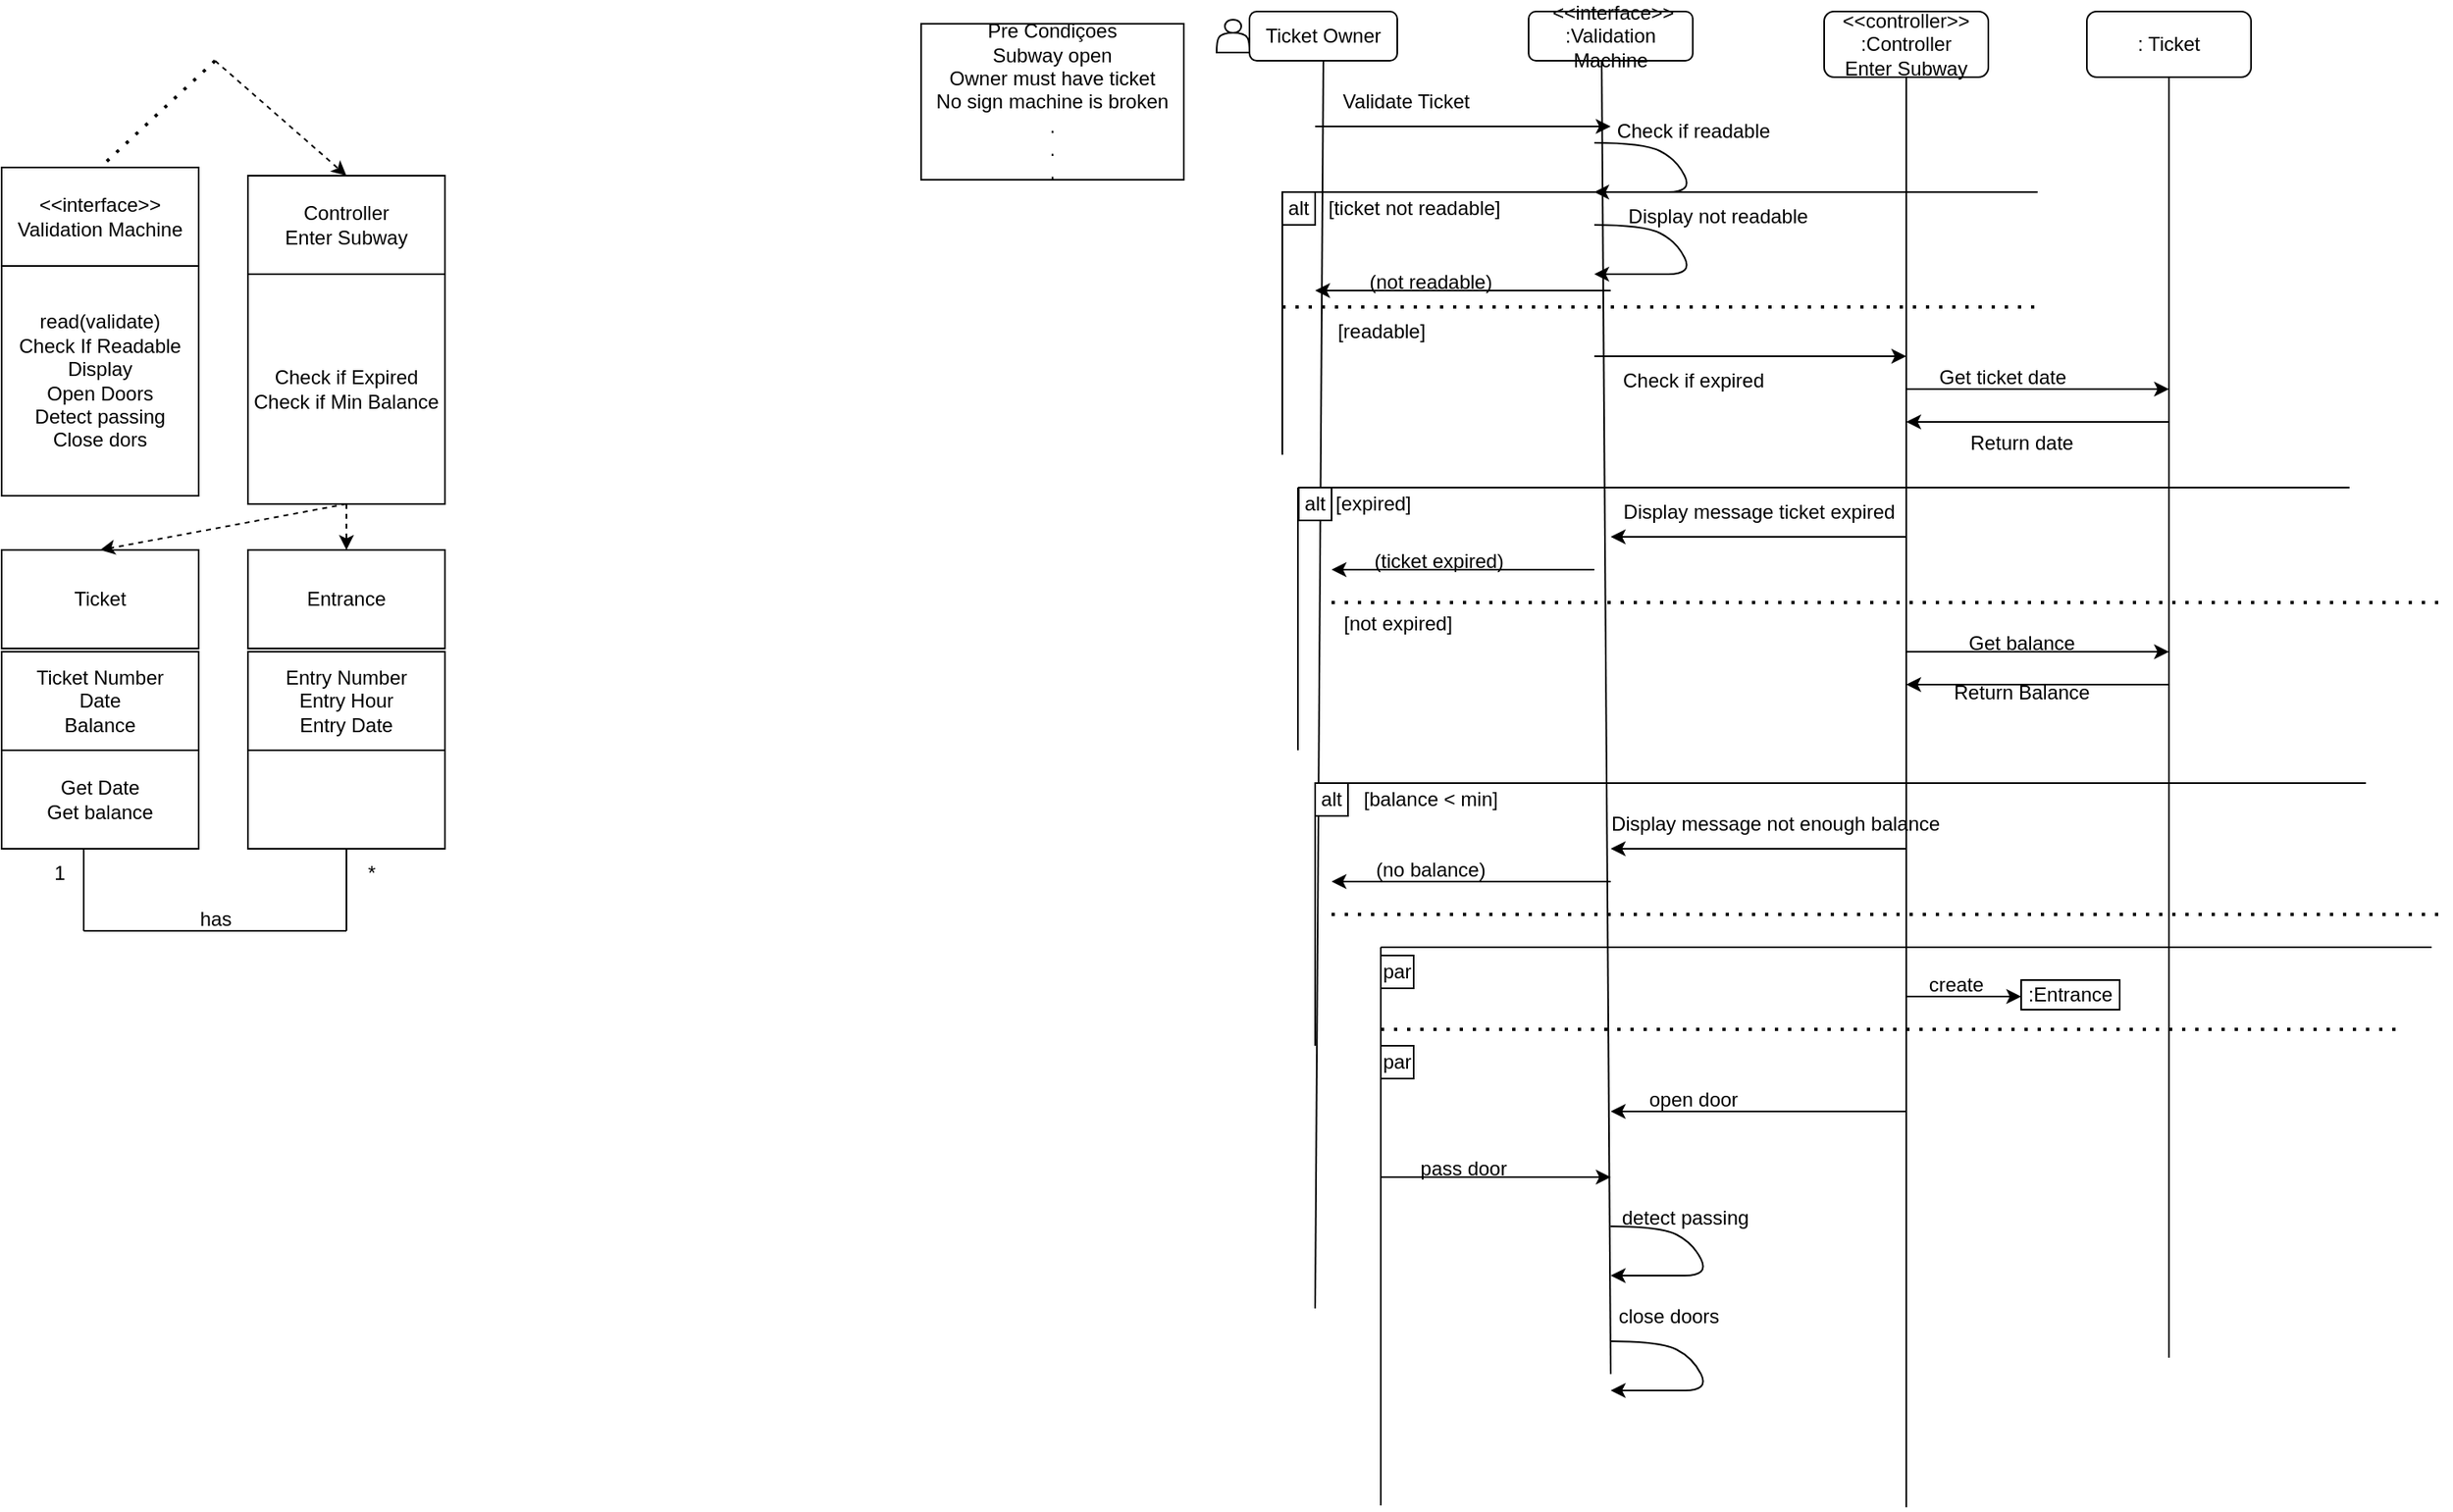 <mxfile version="24.0.2" type="github">
  <diagram name="Página-1" id="4emK51Z0ZKHE-jvGS1fE">
    <mxGraphModel dx="2658" dy="824" grid="1" gridSize="10" guides="1" tooltips="1" connect="1" arrows="1" fold="1" page="1" pageScale="1" pageWidth="827" pageHeight="1169" math="0" shadow="0">
      <root>
        <mxCell id="0" />
        <mxCell id="1" parent="0" />
        <mxCell id="_UUUGhVSVMvwSzUCFkuM-1" value="Ticket Owner" style="rounded=1;whiteSpace=wrap;html=1;" parent="1" vertex="1">
          <mxGeometry x="20" y="10" width="90" height="30" as="geometry" />
        </mxCell>
        <mxCell id="_UUUGhVSVMvwSzUCFkuM-2" value="" style="endArrow=none;html=1;rounded=0;entryX=0.5;entryY=1;entryDx=0;entryDy=0;" parent="1" target="_UUUGhVSVMvwSzUCFkuM-1" edge="1">
          <mxGeometry width="50" height="50" relative="1" as="geometry">
            <mxPoint x="60" y="800" as="sourcePoint" />
            <mxPoint x="440" y="280" as="targetPoint" />
          </mxGeometry>
        </mxCell>
        <mxCell id="_UUUGhVSVMvwSzUCFkuM-4" value="" style="endArrow=classic;html=1;rounded=0;entryX=0.083;entryY=0.25;entryDx=0;entryDy=0;entryPerimeter=0;" parent="1" target="_UUUGhVSVMvwSzUCFkuM-10" edge="1">
          <mxGeometry width="50" height="50" relative="1" as="geometry">
            <mxPoint x="60" y="80" as="sourcePoint" />
            <mxPoint x="160" y="80" as="targetPoint" />
          </mxGeometry>
        </mxCell>
        <mxCell id="_UUUGhVSVMvwSzUCFkuM-5" value="Validate Ticket" style="text;html=1;align=center;verticalAlign=middle;resizable=0;points=[];autosize=1;strokeColor=none;fillColor=none;" parent="1" vertex="1">
          <mxGeometry x="65" y="50" width="100" height="30" as="geometry" />
        </mxCell>
        <mxCell id="_UUUGhVSVMvwSzUCFkuM-6" value="&amp;nbsp;&amp;lt;&amp;lt;interface&amp;gt;&amp;gt;&lt;div&gt;:Validation Machine&lt;/div&gt;" style="rounded=1;whiteSpace=wrap;html=1;" parent="1" vertex="1">
          <mxGeometry x="190" y="10" width="100" height="30" as="geometry" />
        </mxCell>
        <mxCell id="_UUUGhVSVMvwSzUCFkuM-7" value="" style="endArrow=none;html=1;rounded=0;entryX=0.5;entryY=1;entryDx=0;entryDy=0;" parent="1" edge="1">
          <mxGeometry width="50" height="50" relative="1" as="geometry">
            <mxPoint x="240" y="840" as="sourcePoint" />
            <mxPoint x="234.5" y="40" as="targetPoint" />
          </mxGeometry>
        </mxCell>
        <mxCell id="_UUUGhVSVMvwSzUCFkuM-8" value="" style="curved=1;endArrow=classic;html=1;rounded=0;" parent="1" edge="1">
          <mxGeometry width="50" height="50" relative="1" as="geometry">
            <mxPoint x="230" y="90" as="sourcePoint" />
            <mxPoint x="230" y="120" as="targetPoint" />
            <Array as="points">
              <mxPoint x="260" y="90" />
              <mxPoint x="280" y="100" />
              <mxPoint x="290" y="120" />
              <mxPoint x="260" y="120" />
            </Array>
          </mxGeometry>
        </mxCell>
        <mxCell id="_UUUGhVSVMvwSzUCFkuM-10" value="Check if readable&lt;div&gt;&lt;br&gt;&lt;/div&gt;" style="text;html=1;align=center;verticalAlign=middle;resizable=0;points=[];autosize=1;strokeColor=none;fillColor=none;" parent="1" vertex="1">
          <mxGeometry x="230" y="70" width="120" height="40" as="geometry" />
        </mxCell>
        <mxCell id="_UUUGhVSVMvwSzUCFkuM-11" value="" style="shape=actor;whiteSpace=wrap;html=1;" parent="1" vertex="1">
          <mxGeometry y="15" width="20" height="20" as="geometry" />
        </mxCell>
        <mxCell id="_UUUGhVSVMvwSzUCFkuM-12" value="" style="endArrow=none;html=1;rounded=0;" parent="1" edge="1">
          <mxGeometry width="50" height="50" relative="1" as="geometry">
            <mxPoint x="40" y="280" as="sourcePoint" />
            <mxPoint x="40" y="120" as="targetPoint" />
          </mxGeometry>
        </mxCell>
        <mxCell id="_UUUGhVSVMvwSzUCFkuM-13" value="" style="endArrow=none;html=1;rounded=0;" parent="1" edge="1">
          <mxGeometry width="50" height="50" relative="1" as="geometry">
            <mxPoint x="40" y="120" as="sourcePoint" />
            <mxPoint x="500" y="120" as="targetPoint" />
          </mxGeometry>
        </mxCell>
        <mxCell id="_UUUGhVSVMvwSzUCFkuM-14" value="alt" style="rounded=0;whiteSpace=wrap;html=1;" parent="1" vertex="1">
          <mxGeometry x="40" y="120" width="20" height="20" as="geometry" />
        </mxCell>
        <mxCell id="_UUUGhVSVMvwSzUCFkuM-16" value="[ticket not readable]" style="text;html=1;align=center;verticalAlign=middle;resizable=0;points=[];autosize=1;strokeColor=none;fillColor=none;" parent="1" vertex="1">
          <mxGeometry x="55" y="115" width="130" height="30" as="geometry" />
        </mxCell>
        <mxCell id="_UUUGhVSVMvwSzUCFkuM-18" value="" style="curved=1;endArrow=classic;html=1;rounded=0;" parent="1" edge="1">
          <mxGeometry width="50" height="50" relative="1" as="geometry">
            <mxPoint x="230" y="140" as="sourcePoint" />
            <mxPoint x="230" y="170" as="targetPoint" />
            <Array as="points">
              <mxPoint x="260" y="140" />
              <mxPoint x="280" y="150" />
              <mxPoint x="290" y="170" />
              <mxPoint x="260" y="170" />
            </Array>
          </mxGeometry>
        </mxCell>
        <mxCell id="_UUUGhVSVMvwSzUCFkuM-19" value="Display not readable" style="text;html=1;align=center;verticalAlign=middle;resizable=0;points=[];autosize=1;strokeColor=none;fillColor=none;" parent="1" vertex="1">
          <mxGeometry x="240" y="120" width="130" height="30" as="geometry" />
        </mxCell>
        <mxCell id="_UUUGhVSVMvwSzUCFkuM-20" value="" style="endArrow=none;dashed=1;html=1;dashPattern=1 3;strokeWidth=2;rounded=0;" parent="1" edge="1">
          <mxGeometry width="50" height="50" relative="1" as="geometry">
            <mxPoint x="40" y="190" as="sourcePoint" />
            <mxPoint x="500" y="190" as="targetPoint" />
          </mxGeometry>
        </mxCell>
        <mxCell id="_UUUGhVSVMvwSzUCFkuM-22" value="" style="endArrow=classic;html=1;rounded=0;" parent="1" edge="1">
          <mxGeometry width="50" height="50" relative="1" as="geometry">
            <mxPoint x="240" y="180" as="sourcePoint" />
            <mxPoint x="60" y="180" as="targetPoint" />
          </mxGeometry>
        </mxCell>
        <mxCell id="_UUUGhVSVMvwSzUCFkuM-23" value="(not readable)" style="text;html=1;align=center;verticalAlign=middle;resizable=0;points=[];autosize=1;strokeColor=none;fillColor=none;" parent="1" vertex="1">
          <mxGeometry x="80" y="160" width="100" height="30" as="geometry" />
        </mxCell>
        <mxCell id="_UUUGhVSVMvwSzUCFkuM-24" value="&amp;lt;&amp;lt;controller&amp;gt;&amp;gt;&lt;div&gt;:Controller&lt;/div&gt;&lt;div&gt;Enter Subway&lt;/div&gt;" style="rounded=1;whiteSpace=wrap;html=1;" parent="1" vertex="1">
          <mxGeometry x="370" y="10" width="100" height="40" as="geometry" />
        </mxCell>
        <mxCell id="_UUUGhVSVMvwSzUCFkuM-25" value="" style="endArrow=none;html=1;rounded=0;entryX=0.5;entryY=1;entryDx=0;entryDy=0;" parent="1" target="_UUUGhVSVMvwSzUCFkuM-24" edge="1">
          <mxGeometry width="50" height="50" relative="1" as="geometry">
            <mxPoint x="420" y="921.143" as="sourcePoint" />
            <mxPoint x="75" y="50" as="targetPoint" />
          </mxGeometry>
        </mxCell>
        <mxCell id="_UUUGhVSVMvwSzUCFkuM-26" value="" style="endArrow=classic;html=1;rounded=0;" parent="1" edge="1">
          <mxGeometry width="50" height="50" relative="1" as="geometry">
            <mxPoint x="230" y="220" as="sourcePoint" />
            <mxPoint x="420" y="220" as="targetPoint" />
          </mxGeometry>
        </mxCell>
        <mxCell id="_UUUGhVSVMvwSzUCFkuM-27" value="Check if expired" style="text;html=1;align=center;verticalAlign=middle;resizable=0;points=[];autosize=1;strokeColor=none;fillColor=none;" parent="1" vertex="1">
          <mxGeometry x="235" y="220" width="110" height="30" as="geometry" />
        </mxCell>
        <mxCell id="_UUUGhVSVMvwSzUCFkuM-28" value=": Ticket" style="rounded=1;whiteSpace=wrap;html=1;" parent="1" vertex="1">
          <mxGeometry x="530" y="10" width="100" height="40" as="geometry" />
        </mxCell>
        <mxCell id="_UUUGhVSVMvwSzUCFkuM-29" value="" style="endArrow=classic;html=1;rounded=0;" parent="1" edge="1">
          <mxGeometry width="50" height="50" relative="1" as="geometry">
            <mxPoint x="420" y="240" as="sourcePoint" />
            <mxPoint x="580" y="240" as="targetPoint" />
          </mxGeometry>
        </mxCell>
        <mxCell id="_UUUGhVSVMvwSzUCFkuM-30" value="" style="endArrow=none;html=1;rounded=0;entryX=0.5;entryY=1;entryDx=0;entryDy=0;" parent="1" target="_UUUGhVSVMvwSzUCFkuM-28" edge="1">
          <mxGeometry width="50" height="50" relative="1" as="geometry">
            <mxPoint x="580" y="830" as="sourcePoint" />
            <mxPoint x="440" y="190" as="targetPoint" />
          </mxGeometry>
        </mxCell>
        <mxCell id="_UUUGhVSVMvwSzUCFkuM-31" value="Get ticket date&amp;nbsp;" style="text;html=1;align=center;verticalAlign=middle;resizable=0;points=[];autosize=1;strokeColor=none;fillColor=none;" parent="1" vertex="1">
          <mxGeometry x="430" y="218" width="100" height="30" as="geometry" />
        </mxCell>
        <mxCell id="_UUUGhVSVMvwSzUCFkuM-32" value="" style="endArrow=classic;html=1;rounded=0;" parent="1" edge="1">
          <mxGeometry width="50" height="50" relative="1" as="geometry">
            <mxPoint x="580" y="260" as="sourcePoint" />
            <mxPoint x="420" y="260" as="targetPoint" />
          </mxGeometry>
        </mxCell>
        <mxCell id="_UUUGhVSVMvwSzUCFkuM-33" value="Return date" style="text;html=1;align=center;verticalAlign=middle;resizable=0;points=[];autosize=1;strokeColor=none;fillColor=none;" parent="1" vertex="1">
          <mxGeometry x="445" y="258" width="90" height="30" as="geometry" />
        </mxCell>
        <mxCell id="_UUUGhVSVMvwSzUCFkuM-34" value="" style="endArrow=none;html=1;rounded=0;" parent="1" edge="1">
          <mxGeometry width="50" height="50" relative="1" as="geometry">
            <mxPoint x="49.5" y="460" as="sourcePoint" />
            <mxPoint x="49.5" y="300" as="targetPoint" />
          </mxGeometry>
        </mxCell>
        <mxCell id="_UUUGhVSVMvwSzUCFkuM-35" value="" style="endArrow=none;html=1;rounded=0;" parent="1" edge="1">
          <mxGeometry width="50" height="50" relative="1" as="geometry">
            <mxPoint x="50" y="300" as="sourcePoint" />
            <mxPoint x="690" y="300" as="targetPoint" />
          </mxGeometry>
        </mxCell>
        <mxCell id="_UUUGhVSVMvwSzUCFkuM-36" value="alt" style="rounded=0;whiteSpace=wrap;html=1;" parent="1" vertex="1">
          <mxGeometry x="50" y="300" width="20" height="20" as="geometry" />
        </mxCell>
        <mxCell id="_UUUGhVSVMvwSzUCFkuM-37" value="[expired]" style="text;html=1;align=center;verticalAlign=middle;resizable=0;points=[];autosize=1;strokeColor=none;fillColor=none;" parent="1" vertex="1">
          <mxGeometry x="60" y="295" width="70" height="30" as="geometry" />
        </mxCell>
        <mxCell id="_UUUGhVSVMvwSzUCFkuM-39" value="" style="endArrow=classic;html=1;rounded=0;" parent="1" edge="1">
          <mxGeometry width="50" height="50" relative="1" as="geometry">
            <mxPoint x="420" y="330" as="sourcePoint" />
            <mxPoint x="240" y="330" as="targetPoint" />
          </mxGeometry>
        </mxCell>
        <mxCell id="_UUUGhVSVMvwSzUCFkuM-40" value="Display message ticket expired" style="text;html=1;align=center;verticalAlign=middle;resizable=0;points=[];autosize=1;strokeColor=none;fillColor=none;" parent="1" vertex="1">
          <mxGeometry x="235" y="300" width="190" height="30" as="geometry" />
        </mxCell>
        <mxCell id="_UUUGhVSVMvwSzUCFkuM-42" value="" style="endArrow=classic;html=1;rounded=0;" parent="1" edge="1">
          <mxGeometry width="50" height="50" relative="1" as="geometry">
            <mxPoint x="230" y="350" as="sourcePoint" />
            <mxPoint x="70" y="350" as="targetPoint" />
          </mxGeometry>
        </mxCell>
        <mxCell id="_UUUGhVSVMvwSzUCFkuM-43" value="[readable]" style="text;html=1;align=center;verticalAlign=middle;resizable=0;points=[];autosize=1;strokeColor=none;fillColor=none;" parent="1" vertex="1">
          <mxGeometry x="60" y="190" width="80" height="30" as="geometry" />
        </mxCell>
        <mxCell id="_UUUGhVSVMvwSzUCFkuM-44" value="(ticket expired)" style="text;html=1;align=center;verticalAlign=middle;resizable=0;points=[];autosize=1;strokeColor=none;fillColor=none;" parent="1" vertex="1">
          <mxGeometry x="85" y="330" width="100" height="30" as="geometry" />
        </mxCell>
        <mxCell id="_UUUGhVSVMvwSzUCFkuM-45" value="" style="endArrow=none;dashed=1;html=1;dashPattern=1 3;strokeWidth=2;rounded=0;" parent="1" edge="1">
          <mxGeometry width="50" height="50" relative="1" as="geometry">
            <mxPoint x="70" y="370" as="sourcePoint" />
            <mxPoint x="750" y="370" as="targetPoint" />
          </mxGeometry>
        </mxCell>
        <mxCell id="_UUUGhVSVMvwSzUCFkuM-46" value="[not expired]" style="text;html=1;align=center;verticalAlign=middle;resizable=0;points=[];autosize=1;strokeColor=none;fillColor=none;" parent="1" vertex="1">
          <mxGeometry x="65" y="368" width="90" height="30" as="geometry" />
        </mxCell>
        <mxCell id="_UUUGhVSVMvwSzUCFkuM-49" value="" style="endArrow=classic;html=1;rounded=0;" parent="1" edge="1">
          <mxGeometry width="50" height="50" relative="1" as="geometry">
            <mxPoint x="420" y="400" as="sourcePoint" />
            <mxPoint x="580" y="400" as="targetPoint" />
          </mxGeometry>
        </mxCell>
        <mxCell id="_UUUGhVSVMvwSzUCFkuM-50" value="Get balance" style="text;html=1;align=center;verticalAlign=middle;resizable=0;points=[];autosize=1;strokeColor=none;fillColor=none;" parent="1" vertex="1">
          <mxGeometry x="445" y="380" width="90" height="30" as="geometry" />
        </mxCell>
        <mxCell id="_UUUGhVSVMvwSzUCFkuM-51" value="" style="endArrow=classic;html=1;rounded=0;" parent="1" edge="1">
          <mxGeometry width="50" height="50" relative="1" as="geometry">
            <mxPoint x="580" y="420" as="sourcePoint" />
            <mxPoint x="420" y="420" as="targetPoint" />
          </mxGeometry>
        </mxCell>
        <mxCell id="_UUUGhVSVMvwSzUCFkuM-52" value="Return Balance" style="text;html=1;align=center;verticalAlign=middle;resizable=0;points=[];autosize=1;strokeColor=none;fillColor=none;" parent="1" vertex="1">
          <mxGeometry x="435" y="410" width="110" height="30" as="geometry" />
        </mxCell>
        <mxCell id="_UUUGhVSVMvwSzUCFkuM-53" value="" style="endArrow=none;html=1;rounded=0;" parent="1" edge="1">
          <mxGeometry width="50" height="50" relative="1" as="geometry">
            <mxPoint x="60" y="640" as="sourcePoint" />
            <mxPoint x="60" y="480" as="targetPoint" />
          </mxGeometry>
        </mxCell>
        <mxCell id="_UUUGhVSVMvwSzUCFkuM-54" value="" style="endArrow=none;html=1;rounded=0;" parent="1" edge="1">
          <mxGeometry width="50" height="50" relative="1" as="geometry">
            <mxPoint x="60" y="480" as="sourcePoint" />
            <mxPoint x="700" y="480" as="targetPoint" />
          </mxGeometry>
        </mxCell>
        <mxCell id="_UUUGhVSVMvwSzUCFkuM-55" value="alt" style="rounded=0;whiteSpace=wrap;html=1;" parent="1" vertex="1">
          <mxGeometry x="60" y="480" width="20" height="20" as="geometry" />
        </mxCell>
        <mxCell id="_UUUGhVSVMvwSzUCFkuM-56" value="[balance &amp;lt; min]" style="text;html=1;align=center;verticalAlign=middle;resizable=0;points=[];autosize=1;strokeColor=none;fillColor=none;" parent="1" vertex="1">
          <mxGeometry x="75" y="475" width="110" height="30" as="geometry" />
        </mxCell>
        <mxCell id="_UUUGhVSVMvwSzUCFkuM-58" value="" style="endArrow=classic;html=1;rounded=0;" parent="1" edge="1">
          <mxGeometry width="50" height="50" relative="1" as="geometry">
            <mxPoint x="420" y="520" as="sourcePoint" />
            <mxPoint x="240" y="520" as="targetPoint" />
          </mxGeometry>
        </mxCell>
        <mxCell id="_UUUGhVSVMvwSzUCFkuM-59" value="Display message not enough balance" style="text;html=1;align=center;verticalAlign=middle;resizable=0;points=[];autosize=1;strokeColor=none;fillColor=none;" parent="1" vertex="1">
          <mxGeometry x="230" y="490" width="220" height="30" as="geometry" />
        </mxCell>
        <mxCell id="_UUUGhVSVMvwSzUCFkuM-61" value="" style="endArrow=classic;html=1;rounded=0;" parent="1" edge="1">
          <mxGeometry width="50" height="50" relative="1" as="geometry">
            <mxPoint x="240" y="540" as="sourcePoint" />
            <mxPoint x="70" y="540" as="targetPoint" />
          </mxGeometry>
        </mxCell>
        <mxCell id="_UUUGhVSVMvwSzUCFkuM-62" value="(no balance)" style="text;html=1;align=center;verticalAlign=middle;resizable=0;points=[];autosize=1;strokeColor=none;fillColor=none;" parent="1" vertex="1">
          <mxGeometry x="85" y="518" width="90" height="30" as="geometry" />
        </mxCell>
        <mxCell id="_UUUGhVSVMvwSzUCFkuM-63" value="" style="endArrow=none;dashed=1;html=1;dashPattern=1 3;strokeWidth=2;rounded=0;" parent="1" edge="1">
          <mxGeometry width="50" height="50" relative="1" as="geometry">
            <mxPoint x="70" y="560" as="sourcePoint" />
            <mxPoint x="750" y="560" as="targetPoint" />
          </mxGeometry>
        </mxCell>
        <mxCell id="_UUUGhVSVMvwSzUCFkuM-65" value="" style="endArrow=none;html=1;rounded=0;" parent="1" edge="1">
          <mxGeometry width="50" height="50" relative="1" as="geometry">
            <mxPoint x="100" y="920" as="sourcePoint" />
            <mxPoint x="100" y="580" as="targetPoint" />
          </mxGeometry>
        </mxCell>
        <mxCell id="_UUUGhVSVMvwSzUCFkuM-66" value="" style="endArrow=none;html=1;rounded=0;" parent="1" edge="1">
          <mxGeometry width="50" height="50" relative="1" as="geometry">
            <mxPoint x="100" y="580" as="sourcePoint" />
            <mxPoint x="740" y="580" as="targetPoint" />
          </mxGeometry>
        </mxCell>
        <mxCell id="_UUUGhVSVMvwSzUCFkuM-67" value="par" style="rounded=0;whiteSpace=wrap;html=1;" parent="1" vertex="1">
          <mxGeometry x="100" y="585" width="20" height="20" as="geometry" />
        </mxCell>
        <mxCell id="_UUUGhVSVMvwSzUCFkuM-68" value="" style="endArrow=classic;html=1;rounded=0;" parent="1" edge="1">
          <mxGeometry width="50" height="50" relative="1" as="geometry">
            <mxPoint x="420" y="610" as="sourcePoint" />
            <mxPoint x="490" y="610" as="targetPoint" />
          </mxGeometry>
        </mxCell>
        <mxCell id="_UUUGhVSVMvwSzUCFkuM-69" value="create" style="text;html=1;align=center;verticalAlign=middle;resizable=0;points=[];autosize=1;strokeColor=none;fillColor=none;" parent="1" vertex="1">
          <mxGeometry x="420" y="588" width="60" height="30" as="geometry" />
        </mxCell>
        <mxCell id="_UUUGhVSVMvwSzUCFkuM-70" value=":Entrance" style="rounded=0;whiteSpace=wrap;html=1;" parent="1" vertex="1">
          <mxGeometry x="490" y="600" width="60" height="18" as="geometry" />
        </mxCell>
        <mxCell id="_UUUGhVSVMvwSzUCFkuM-71" value="" style="endArrow=none;dashed=1;html=1;dashPattern=1 3;strokeWidth=2;rounded=0;" parent="1" edge="1">
          <mxGeometry width="50" height="50" relative="1" as="geometry">
            <mxPoint x="100" y="630" as="sourcePoint" />
            <mxPoint x="720" y="630" as="targetPoint" />
          </mxGeometry>
        </mxCell>
        <mxCell id="_UUUGhVSVMvwSzUCFkuM-76" value="par" style="rounded=0;whiteSpace=wrap;html=1;" parent="1" vertex="1">
          <mxGeometry x="100" y="640" width="20" height="20" as="geometry" />
        </mxCell>
        <mxCell id="_UUUGhVSVMvwSzUCFkuM-77" value="" style="endArrow=classic;html=1;rounded=0;" parent="1" edge="1">
          <mxGeometry width="50" height="50" relative="1" as="geometry">
            <mxPoint x="240" y="680" as="sourcePoint" />
            <mxPoint x="240" y="680" as="targetPoint" />
          </mxGeometry>
        </mxCell>
        <mxCell id="_UUUGhVSVMvwSzUCFkuM-78" value="open door" style="text;html=1;align=center;verticalAlign=middle;resizable=0;points=[];autosize=1;strokeColor=none;fillColor=none;" parent="1" vertex="1">
          <mxGeometry x="250" y="658" width="80" height="30" as="geometry" />
        </mxCell>
        <mxCell id="_UUUGhVSVMvwSzUCFkuM-79" value="" style="curved=1;endArrow=classic;html=1;rounded=0;" parent="1" edge="1">
          <mxGeometry width="50" height="50" relative="1" as="geometry">
            <mxPoint x="240" y="750" as="sourcePoint" />
            <mxPoint x="240" y="780" as="targetPoint" />
            <Array as="points">
              <mxPoint x="270" y="750" />
              <mxPoint x="290" y="760" />
              <mxPoint x="300" y="780" />
              <mxPoint x="270" y="780" />
            </Array>
          </mxGeometry>
        </mxCell>
        <mxCell id="_UUUGhVSVMvwSzUCFkuM-80" value="detect passing" style="text;html=1;align=center;verticalAlign=middle;resizable=0;points=[];autosize=1;strokeColor=none;fillColor=none;" parent="1" vertex="1">
          <mxGeometry x="235" y="730" width="100" height="30" as="geometry" />
        </mxCell>
        <mxCell id="_UUUGhVSVMvwSzUCFkuM-81" value="" style="curved=1;endArrow=classic;html=1;rounded=0;" parent="1" edge="1">
          <mxGeometry width="50" height="50" relative="1" as="geometry">
            <mxPoint x="240" y="820" as="sourcePoint" />
            <mxPoint x="240" y="850" as="targetPoint" />
            <Array as="points">
              <mxPoint x="270" y="820" />
              <mxPoint x="290" y="830" />
              <mxPoint x="300" y="850" />
              <mxPoint x="270" y="850" />
            </Array>
          </mxGeometry>
        </mxCell>
        <mxCell id="_UUUGhVSVMvwSzUCFkuM-83" value="close doors" style="text;html=1;align=center;verticalAlign=middle;resizable=0;points=[];autosize=1;strokeColor=none;fillColor=none;" parent="1" vertex="1">
          <mxGeometry x="235" y="790" width="80" height="30" as="geometry" />
        </mxCell>
        <mxCell id="_UUUGhVSVMvwSzUCFkuM-86" value="" style="endArrow=classic;html=1;rounded=0;" parent="1" edge="1">
          <mxGeometry width="50" height="50" relative="1" as="geometry">
            <mxPoint x="100" y="720" as="sourcePoint" />
            <mxPoint x="240" y="720" as="targetPoint" />
          </mxGeometry>
        </mxCell>
        <mxCell id="_UUUGhVSVMvwSzUCFkuM-88" value="pass door" style="text;html=1;align=center;verticalAlign=middle;resizable=0;points=[];autosize=1;strokeColor=none;fillColor=none;" parent="1" vertex="1">
          <mxGeometry x="110" y="700" width="80" height="30" as="geometry" />
        </mxCell>
        <mxCell id="_UUUGhVSVMvwSzUCFkuM-91" value="&lt;span style=&quot;text-wrap: nowrap;&quot;&gt;Pre Condiçoes&lt;/span&gt;&lt;div style=&quot;text-wrap: nowrap;&quot;&gt;Subway open&lt;br&gt;Owner must have ticket&lt;/div&gt;&lt;div style=&quot;text-wrap: nowrap;&quot;&gt;No sign machine is broken&lt;br&gt;.&lt;/div&gt;&lt;div style=&quot;text-wrap: nowrap;&quot;&gt;.&lt;/div&gt;&lt;div style=&quot;text-wrap: nowrap;&quot;&gt;.&lt;/div&gt;" style="rounded=0;whiteSpace=wrap;html=1;direction=west;deletable=1;backgroundOutline=0;" parent="1" vertex="1">
          <mxGeometry x="-180" y="17.5" width="160" height="95" as="geometry" />
        </mxCell>
        <mxCell id="_UUUGhVSVMvwSzUCFkuM-93" value="&amp;lt;&amp;lt;interface&amp;gt;&amp;gt;&lt;br&gt;Validation Machine" style="rounded=0;whiteSpace=wrap;html=1;" parent="1" vertex="1">
          <mxGeometry x="-740" y="105" width="120" height="60" as="geometry" />
        </mxCell>
        <mxCell id="_UUUGhVSVMvwSzUCFkuM-94" value="Controller&lt;div&gt;Enter Subway&lt;/div&gt;" style="rounded=0;whiteSpace=wrap;html=1;" parent="1" vertex="1">
          <mxGeometry x="-590" y="110" width="120" height="60" as="geometry" />
        </mxCell>
        <mxCell id="_UUUGhVSVMvwSzUCFkuM-95" value="Ticket" style="rounded=0;whiteSpace=wrap;html=1;" parent="1" vertex="1">
          <mxGeometry x="-740" y="338" width="120" height="60" as="geometry" />
        </mxCell>
        <mxCell id="_UUUGhVSVMvwSzUCFkuM-96" value="Entrance" style="rounded=0;whiteSpace=wrap;html=1;" parent="1" vertex="1">
          <mxGeometry x="-590" y="338" width="120" height="60" as="geometry" />
        </mxCell>
        <mxCell id="_UUUGhVSVMvwSzUCFkuM-97" value="Check if Expired&lt;div&gt;Check if Min Balance&lt;/div&gt;" style="rounded=0;whiteSpace=wrap;html=1;" parent="1" vertex="1">
          <mxGeometry x="-590" y="170" width="120" height="140" as="geometry" />
        </mxCell>
        <mxCell id="_UUUGhVSVMvwSzUCFkuM-98" value="read(validate)&lt;div&gt;Check If Readable&lt;/div&gt;&lt;div&gt;Display&lt;/div&gt;&lt;div&gt;Open Doors&lt;/div&gt;&lt;div&gt;Detect passing&lt;br&gt;Close dors&lt;/div&gt;" style="rounded=0;whiteSpace=wrap;html=1;" parent="1" vertex="1">
          <mxGeometry x="-740" y="165" width="120" height="140" as="geometry" />
        </mxCell>
        <mxCell id="_UUUGhVSVMvwSzUCFkuM-99" value="" style="endArrow=classic;html=1;rounded=0;" parent="1" edge="1">
          <mxGeometry width="50" height="50" relative="1" as="geometry">
            <mxPoint x="420" y="680" as="sourcePoint" />
            <mxPoint x="240" y="680" as="targetPoint" />
          </mxGeometry>
        </mxCell>
        <mxCell id="_UUUGhVSVMvwSzUCFkuM-100" value="Get Date&lt;br&gt;Get balance" style="rounded=0;whiteSpace=wrap;html=1;" parent="1" vertex="1">
          <mxGeometry x="-740" y="460" width="120" height="60" as="geometry" />
        </mxCell>
        <mxCell id="_UUUGhVSVMvwSzUCFkuM-102" value="" style="rounded=0;whiteSpace=wrap;html=1;" parent="1" vertex="1">
          <mxGeometry x="-590" y="460" width="120" height="60" as="geometry" />
        </mxCell>
        <mxCell id="_UUUGhVSVMvwSzUCFkuM-104" value="Ticket Number&lt;div&gt;Date&lt;br&gt;Balance&lt;/div&gt;" style="rounded=0;whiteSpace=wrap;html=1;" parent="1" vertex="1">
          <mxGeometry x="-740" y="400" width="120" height="60" as="geometry" />
        </mxCell>
        <mxCell id="_UUUGhVSVMvwSzUCFkuM-105" value="Entry Number&lt;div&gt;Entry Hour&lt;br&gt;Entry Date&lt;/div&gt;" style="rounded=0;whiteSpace=wrap;html=1;" parent="1" vertex="1">
          <mxGeometry x="-590" y="400" width="120" height="60" as="geometry" />
        </mxCell>
        <mxCell id="_UUUGhVSVMvwSzUCFkuM-106" value="" style="html=1;labelBackgroundColor=#ffffff;startArrow=none;startFill=0;startSize=6;endArrow=classic;endFill=1;endSize=6;jettySize=auto;orthogonalLoop=1;strokeWidth=1;dashed=1;fontSize=14;rounded=0;entryX=0.5;entryY=0;entryDx=0;entryDy=0;" parent="1" target="_UUUGhVSVMvwSzUCFkuM-94" edge="1">
          <mxGeometry width="60" height="60" relative="1" as="geometry">
            <mxPoint x="-610" y="40" as="sourcePoint" />
            <mxPoint x="-820" y="330" as="targetPoint" />
          </mxGeometry>
        </mxCell>
        <mxCell id="_UUUGhVSVMvwSzUCFkuM-107" value="" style="endArrow=none;dashed=1;html=1;dashPattern=1 3;strokeWidth=2;rounded=0;entryX=0.5;entryY=0;entryDx=0;entryDy=0;" parent="1" target="_UUUGhVSVMvwSzUCFkuM-93" edge="1">
          <mxGeometry width="50" height="50" relative="1" as="geometry">
            <mxPoint x="-610" y="40" as="sourcePoint" />
            <mxPoint x="-490" y="310" as="targetPoint" />
          </mxGeometry>
        </mxCell>
        <mxCell id="_UUUGhVSVMvwSzUCFkuM-108" value="" style="html=1;labelBackgroundColor=#ffffff;startArrow=none;startFill=0;startSize=6;endArrow=classic;endFill=1;endSize=6;jettySize=auto;orthogonalLoop=1;strokeWidth=1;dashed=1;fontSize=14;rounded=0;exitX=0.5;exitY=1;exitDx=0;exitDy=0;entryX=0.5;entryY=0;entryDx=0;entryDy=0;" parent="1" source="_UUUGhVSVMvwSzUCFkuM-97" target="_UUUGhVSVMvwSzUCFkuM-95" edge="1">
          <mxGeometry width="60" height="60" relative="1" as="geometry">
            <mxPoint x="-600" y="50" as="sourcePoint" />
            <mxPoint x="-580" y="320" as="targetPoint" />
          </mxGeometry>
        </mxCell>
        <mxCell id="_UUUGhVSVMvwSzUCFkuM-109" value="" style="html=1;labelBackgroundColor=#ffffff;startArrow=none;startFill=0;startSize=6;endArrow=classic;endFill=1;endSize=6;jettySize=auto;orthogonalLoop=1;strokeWidth=1;dashed=1;fontSize=14;rounded=0;entryX=0.5;entryY=0;entryDx=0;entryDy=0;" parent="1" target="_UUUGhVSVMvwSzUCFkuM-96" edge="1">
          <mxGeometry width="60" height="60" relative="1" as="geometry">
            <mxPoint x="-530" y="310" as="sourcePoint" />
            <mxPoint x="-520" y="120" as="targetPoint" />
          </mxGeometry>
        </mxCell>
        <mxCell id="_UUUGhVSVMvwSzUCFkuM-111" value="" style="endArrow=none;html=1;rounded=0;entryX=0.5;entryY=1;entryDx=0;entryDy=0;" parent="1" target="_UUUGhVSVMvwSzUCFkuM-102" edge="1">
          <mxGeometry width="50" height="50" relative="1" as="geometry">
            <mxPoint x="-530" y="570" as="sourcePoint" />
            <mxPoint x="-490" y="310" as="targetPoint" />
          </mxGeometry>
        </mxCell>
        <mxCell id="_UUUGhVSVMvwSzUCFkuM-112" value="" style="endArrow=none;html=1;rounded=0;" parent="1" edge="1">
          <mxGeometry width="50" height="50" relative="1" as="geometry">
            <mxPoint x="-530" y="570" as="sourcePoint" />
            <mxPoint x="-690" y="570" as="targetPoint" />
          </mxGeometry>
        </mxCell>
        <mxCell id="_UUUGhVSVMvwSzUCFkuM-113" value="" style="endArrow=none;html=1;rounded=0;" parent="1" edge="1">
          <mxGeometry width="50" height="50" relative="1" as="geometry">
            <mxPoint x="-690" y="570" as="sourcePoint" />
            <mxPoint x="-690" y="520" as="targetPoint" />
          </mxGeometry>
        </mxCell>
        <mxCell id="_UUUGhVSVMvwSzUCFkuM-114" value="1" style="text;html=1;align=center;verticalAlign=middle;resizable=0;points=[];autosize=1;strokeColor=none;fillColor=none;" parent="1" vertex="1">
          <mxGeometry x="-720" y="520" width="30" height="30" as="geometry" />
        </mxCell>
        <mxCell id="_UUUGhVSVMvwSzUCFkuM-117" value="*" style="text;html=1;align=center;verticalAlign=middle;resizable=0;points=[];autosize=1;strokeColor=none;fillColor=none;" parent="1" vertex="1">
          <mxGeometry x="-530" y="520" width="30" height="30" as="geometry" />
        </mxCell>
        <mxCell id="_UUUGhVSVMvwSzUCFkuM-118" value="has" style="text;html=1;align=center;verticalAlign=middle;resizable=0;points=[];autosize=1;strokeColor=none;fillColor=none;" parent="1" vertex="1">
          <mxGeometry x="-630" y="548" width="40" height="30" as="geometry" />
        </mxCell>
      </root>
    </mxGraphModel>
  </diagram>
</mxfile>
